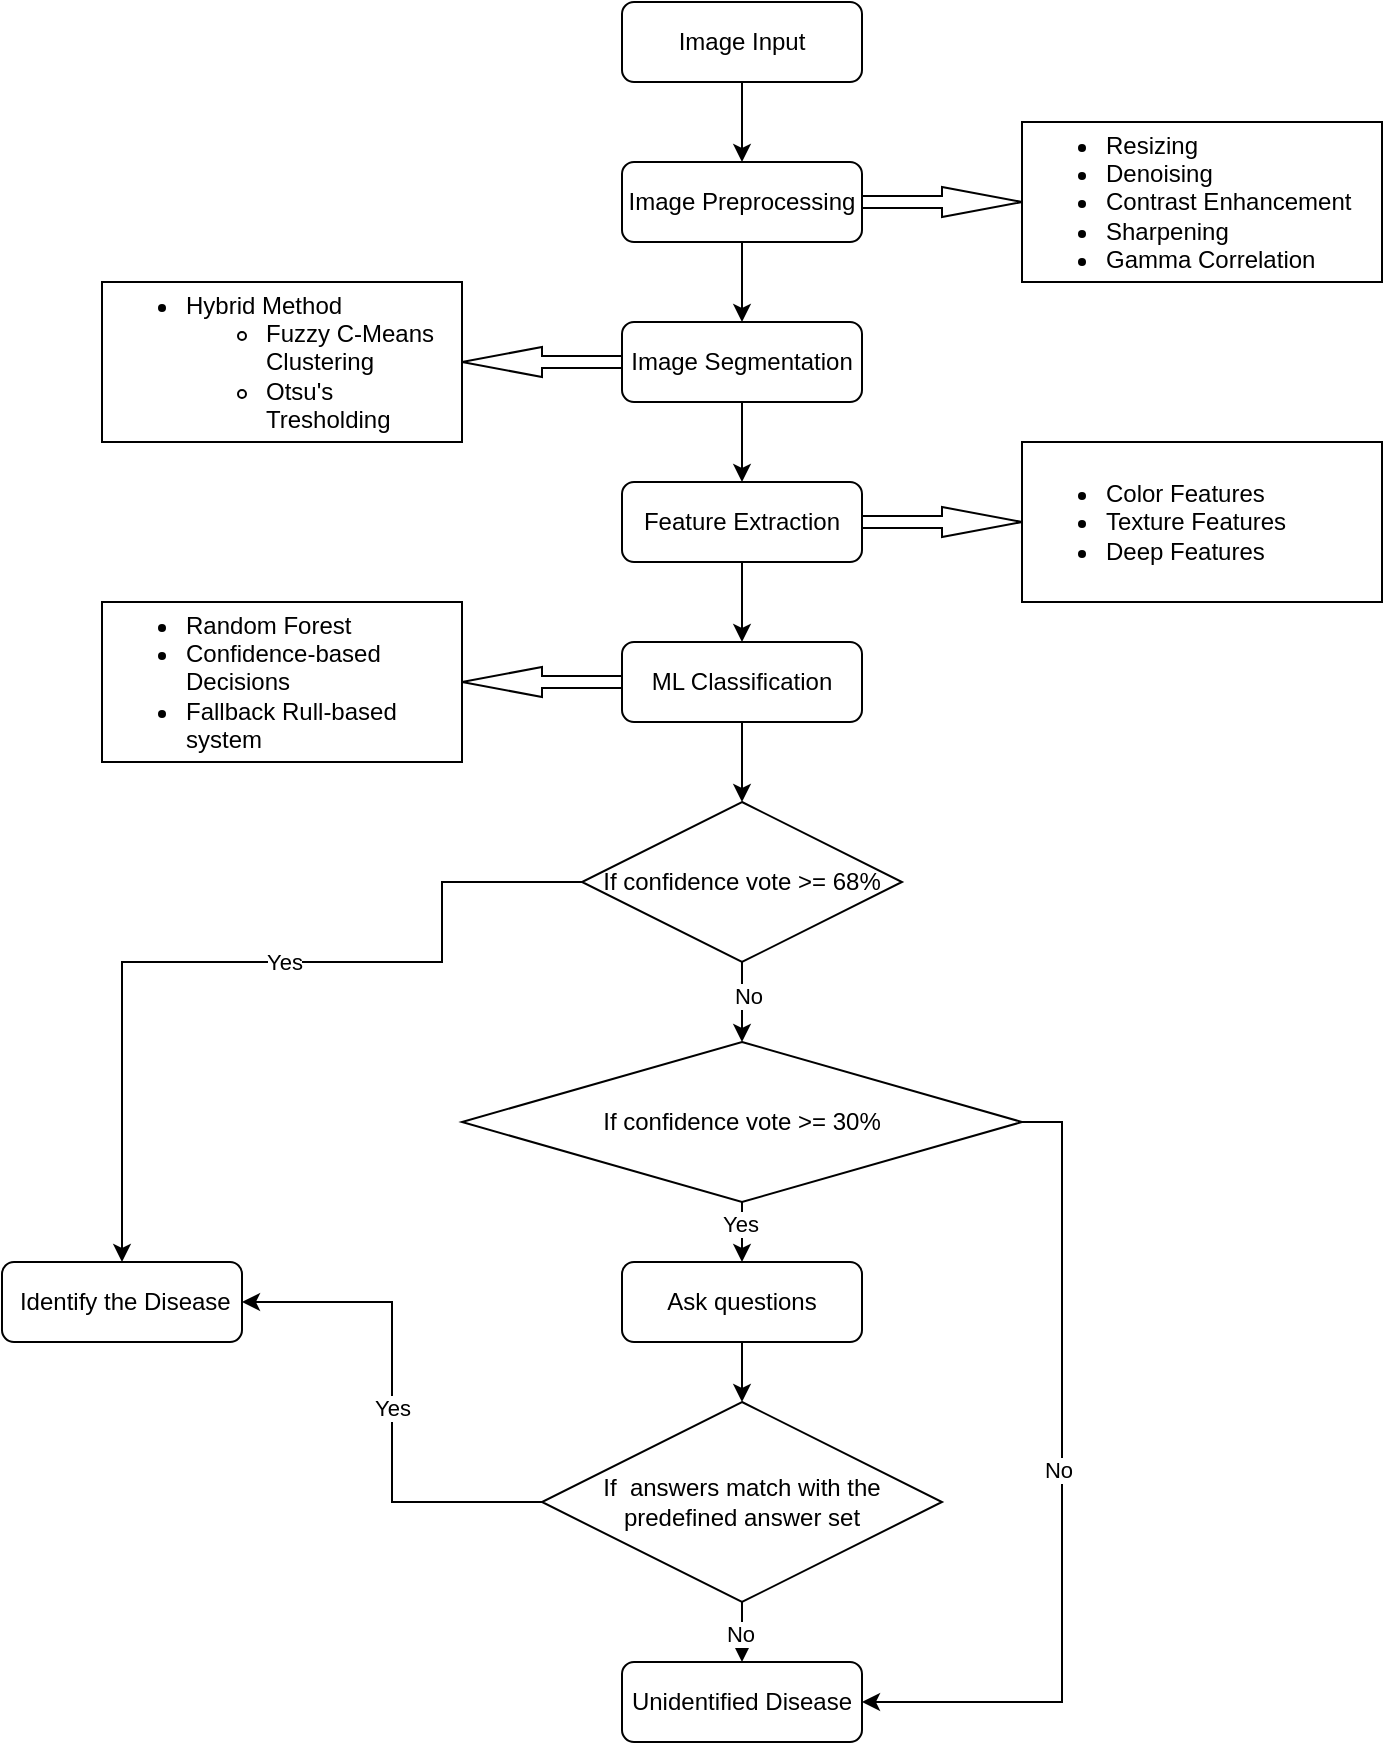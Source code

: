 <mxfile version="28.0.6" pages="2">
  <diagram name="Page-1" id="gr4aRQA1Ry37LwUo_Hiq">
    <mxGraphModel dx="1042" dy="535" grid="1" gridSize="10" guides="1" tooltips="1" connect="1" arrows="1" fold="1" page="1" pageScale="1" pageWidth="850" pageHeight="1100" math="0" shadow="0">
      <root>
        <mxCell id="0" />
        <mxCell id="1" parent="0" />
        <mxCell id="4G0LovrCN2Yt_GQHjAdB-3" style="edgeStyle=orthogonalEdgeStyle;rounded=0;orthogonalLoop=1;jettySize=auto;html=1;entryX=0.5;entryY=0;entryDx=0;entryDy=0;" parent="1" source="4G0LovrCN2Yt_GQHjAdB-4" target="4G0LovrCN2Yt_GQHjAdB-14" edge="1">
          <mxGeometry relative="1" as="geometry" />
        </mxCell>
        <mxCell id="4G0LovrCN2Yt_GQHjAdB-4" value="Image Input" style="rounded=1;whiteSpace=wrap;html=1;" parent="1" vertex="1">
          <mxGeometry x="790" y="110" width="120" height="40" as="geometry" />
        </mxCell>
        <mxCell id="4G0LovrCN2Yt_GQHjAdB-13" style="edgeStyle=orthogonalEdgeStyle;rounded=0;orthogonalLoop=1;jettySize=auto;html=1;exitX=0.5;exitY=1;exitDx=0;exitDy=0;entryX=0.5;entryY=0;entryDx=0;entryDy=0;" parent="1" source="4G0LovrCN2Yt_GQHjAdB-14" target="4G0LovrCN2Yt_GQHjAdB-16" edge="1">
          <mxGeometry relative="1" as="geometry" />
        </mxCell>
        <mxCell id="4G0LovrCN2Yt_GQHjAdB-14" value="Image Preprocessing" style="rounded=1;whiteSpace=wrap;html=1;" parent="1" vertex="1">
          <mxGeometry x="790" y="190" width="120" height="40" as="geometry" />
        </mxCell>
        <mxCell id="4G0LovrCN2Yt_GQHjAdB-15" style="edgeStyle=orthogonalEdgeStyle;rounded=0;orthogonalLoop=1;jettySize=auto;html=1;exitX=0.5;exitY=1;exitDx=0;exitDy=0;entryX=0.5;entryY=0;entryDx=0;entryDy=0;" parent="1" source="4G0LovrCN2Yt_GQHjAdB-16" target="4G0LovrCN2Yt_GQHjAdB-18" edge="1">
          <mxGeometry relative="1" as="geometry" />
        </mxCell>
        <mxCell id="4G0LovrCN2Yt_GQHjAdB-16" value="Image Segmentation" style="rounded=1;whiteSpace=wrap;html=1;" parent="1" vertex="1">
          <mxGeometry x="790" y="270" width="120" height="40" as="geometry" />
        </mxCell>
        <mxCell id="4G0LovrCN2Yt_GQHjAdB-17" style="edgeStyle=orthogonalEdgeStyle;rounded=0;orthogonalLoop=1;jettySize=auto;html=1;exitX=0.5;exitY=1;exitDx=0;exitDy=0;entryX=0.5;entryY=0;entryDx=0;entryDy=0;" parent="1" source="4G0LovrCN2Yt_GQHjAdB-18" target="4G0LovrCN2Yt_GQHjAdB-20" edge="1">
          <mxGeometry relative="1" as="geometry" />
        </mxCell>
        <mxCell id="4G0LovrCN2Yt_GQHjAdB-18" value="Feature Extraction" style="rounded=1;whiteSpace=wrap;html=1;" parent="1" vertex="1">
          <mxGeometry x="790" y="350" width="120" height="40" as="geometry" />
        </mxCell>
        <mxCell id="4G0LovrCN2Yt_GQHjAdB-19" style="edgeStyle=orthogonalEdgeStyle;rounded=0;orthogonalLoop=1;jettySize=auto;html=1;exitX=0.5;exitY=1;exitDx=0;exitDy=0;entryX=0.5;entryY=0;entryDx=0;entryDy=0;" parent="1" source="4G0LovrCN2Yt_GQHjAdB-20" target="4G0LovrCN2Yt_GQHjAdB-30" edge="1">
          <mxGeometry relative="1" as="geometry" />
        </mxCell>
        <mxCell id="4G0LovrCN2Yt_GQHjAdB-20" value="ML Classification" style="rounded=1;whiteSpace=wrap;html=1;" parent="1" vertex="1">
          <mxGeometry x="790" y="430" width="120" height="40" as="geometry" />
        </mxCell>
        <mxCell id="4G0LovrCN2Yt_GQHjAdB-26" style="edgeStyle=orthogonalEdgeStyle;rounded=0;orthogonalLoop=1;jettySize=auto;html=1;exitX=0;exitY=0.5;exitDx=0;exitDy=0;entryX=0.5;entryY=0;entryDx=0;entryDy=0;" parent="1" source="4G0LovrCN2Yt_GQHjAdB-30" target="4G0LovrCN2Yt_GQHjAdB-39" edge="1">
          <mxGeometry relative="1" as="geometry">
            <Array as="points">
              <mxPoint x="700" y="550" />
              <mxPoint x="700" y="590" />
              <mxPoint x="540" y="590" />
            </Array>
          </mxGeometry>
        </mxCell>
        <mxCell id="4G0LovrCN2Yt_GQHjAdB-27" value="Yes" style="edgeLabel;html=1;align=center;verticalAlign=middle;resizable=0;points=[];" parent="4G0LovrCN2Yt_GQHjAdB-26" vertex="1" connectable="0">
          <mxGeometry x="-0.099" relative="1" as="geometry">
            <mxPoint as="offset" />
          </mxGeometry>
        </mxCell>
        <mxCell id="4G0LovrCN2Yt_GQHjAdB-28" style="edgeStyle=orthogonalEdgeStyle;rounded=0;orthogonalLoop=1;jettySize=auto;html=1;exitX=0.5;exitY=1;exitDx=0;exitDy=0;entryX=0.5;entryY=0;entryDx=0;entryDy=0;" parent="1" source="4G0LovrCN2Yt_GQHjAdB-44" target="4G0LovrCN2Yt_GQHjAdB-32" edge="1">
          <mxGeometry relative="1" as="geometry" />
        </mxCell>
        <mxCell id="4G0LovrCN2Yt_GQHjAdB-29" value="Yes" style="edgeLabel;html=1;align=center;verticalAlign=middle;resizable=0;points=[];" parent="4G0LovrCN2Yt_GQHjAdB-28" vertex="1" connectable="0">
          <mxGeometry x="-0.278" y="-1" relative="1" as="geometry">
            <mxPoint as="offset" />
          </mxGeometry>
        </mxCell>
        <mxCell id="4G0LovrCN2Yt_GQHjAdB-30" value="If confidence vote &amp;gt;= 68%" style="rhombus;whiteSpace=wrap;html=1;" parent="1" vertex="1">
          <mxGeometry x="770" y="510" width="160" height="80" as="geometry" />
        </mxCell>
        <mxCell id="4G0LovrCN2Yt_GQHjAdB-31" style="edgeStyle=orthogonalEdgeStyle;rounded=0;orthogonalLoop=1;jettySize=auto;html=1;exitX=0.5;exitY=1;exitDx=0;exitDy=0;entryX=0.5;entryY=0;entryDx=0;entryDy=0;" parent="1" source="4G0LovrCN2Yt_GQHjAdB-32" target="4G0LovrCN2Yt_GQHjAdB-37" edge="1">
          <mxGeometry relative="1" as="geometry" />
        </mxCell>
        <mxCell id="4G0LovrCN2Yt_GQHjAdB-32" value="Ask questions" style="rounded=1;whiteSpace=wrap;html=1;" parent="1" vertex="1">
          <mxGeometry x="790" y="740" width="120" height="40" as="geometry" />
        </mxCell>
        <mxCell id="4G0LovrCN2Yt_GQHjAdB-33" style="edgeStyle=orthogonalEdgeStyle;rounded=0;orthogonalLoop=1;jettySize=auto;html=1;entryX=1;entryY=0.5;entryDx=0;entryDy=0;" parent="1" source="4G0LovrCN2Yt_GQHjAdB-37" target="4G0LovrCN2Yt_GQHjAdB-39" edge="1">
          <mxGeometry relative="1" as="geometry" />
        </mxCell>
        <mxCell id="4G0LovrCN2Yt_GQHjAdB-34" value="Yes" style="edgeLabel;html=1;align=center;verticalAlign=middle;resizable=0;points=[];" parent="4G0LovrCN2Yt_GQHjAdB-33" vertex="1" connectable="0">
          <mxGeometry x="-0.023" relative="1" as="geometry">
            <mxPoint as="offset" />
          </mxGeometry>
        </mxCell>
        <mxCell id="4G0LovrCN2Yt_GQHjAdB-35" style="edgeStyle=orthogonalEdgeStyle;rounded=0;orthogonalLoop=1;jettySize=auto;html=1;exitX=0.5;exitY=1;exitDx=0;exitDy=0;entryX=0.5;entryY=0;entryDx=0;entryDy=0;" parent="1" source="4G0LovrCN2Yt_GQHjAdB-37" target="4G0LovrCN2Yt_GQHjAdB-38" edge="1">
          <mxGeometry relative="1" as="geometry" />
        </mxCell>
        <mxCell id="4G0LovrCN2Yt_GQHjAdB-36" value="No" style="edgeLabel;html=1;align=center;verticalAlign=middle;resizable=0;points=[];" parent="4G0LovrCN2Yt_GQHjAdB-35" vertex="1" connectable="0">
          <mxGeometry x="0.03" y="-1" relative="1" as="geometry">
            <mxPoint as="offset" />
          </mxGeometry>
        </mxCell>
        <mxCell id="4G0LovrCN2Yt_GQHjAdB-37" value="If&amp;nbsp; answers match with the predefined answer set" style="rhombus;whiteSpace=wrap;html=1;" parent="1" vertex="1">
          <mxGeometry x="750" y="810" width="200" height="100" as="geometry" />
        </mxCell>
        <mxCell id="4G0LovrCN2Yt_GQHjAdB-38" value="Unidentified Disease" style="rounded=1;whiteSpace=wrap;html=1;" parent="1" vertex="1">
          <mxGeometry x="790" y="940" width="120" height="40" as="geometry" />
        </mxCell>
        <mxCell id="4G0LovrCN2Yt_GQHjAdB-39" value="&amp;nbsp;Identify the Disease" style="rounded=1;whiteSpace=wrap;html=1;" parent="1" vertex="1">
          <mxGeometry x="480" y="740" width="120" height="40" as="geometry" />
        </mxCell>
        <mxCell id="4G0LovrCN2Yt_GQHjAdB-40" value="" style="edgeStyle=orthogonalEdgeStyle;rounded=0;orthogonalLoop=1;jettySize=auto;html=1;exitX=0.5;exitY=1;exitDx=0;exitDy=0;entryX=0.5;entryY=0;entryDx=0;entryDy=0;" parent="1" source="4G0LovrCN2Yt_GQHjAdB-30" target="4G0LovrCN2Yt_GQHjAdB-44" edge="1">
          <mxGeometry relative="1" as="geometry">
            <mxPoint x="850" y="590" as="sourcePoint" />
            <mxPoint x="850" y="740" as="targetPoint" />
          </mxGeometry>
        </mxCell>
        <mxCell id="4G0LovrCN2Yt_GQHjAdB-41" value="No" style="edgeLabel;html=1;align=center;verticalAlign=middle;resizable=0;points=[];" parent="4G0LovrCN2Yt_GQHjAdB-40" vertex="1" connectable="0">
          <mxGeometry x="-0.17" y="3" relative="1" as="geometry">
            <mxPoint as="offset" />
          </mxGeometry>
        </mxCell>
        <mxCell id="4G0LovrCN2Yt_GQHjAdB-42" style="edgeStyle=orthogonalEdgeStyle;rounded=0;orthogonalLoop=1;jettySize=auto;html=1;entryX=1;entryY=0.5;entryDx=0;entryDy=0;exitX=1;exitY=0.5;exitDx=0;exitDy=0;" parent="1" source="4G0LovrCN2Yt_GQHjAdB-44" target="4G0LovrCN2Yt_GQHjAdB-38" edge="1">
          <mxGeometry relative="1" as="geometry" />
        </mxCell>
        <mxCell id="4G0LovrCN2Yt_GQHjAdB-43" value="No" style="edgeLabel;html=1;align=center;verticalAlign=middle;resizable=0;points=[];" parent="4G0LovrCN2Yt_GQHjAdB-42" vertex="1" connectable="0">
          <mxGeometry x="-0.057" y="-2" relative="1" as="geometry">
            <mxPoint as="offset" />
          </mxGeometry>
        </mxCell>
        <mxCell id="4G0LovrCN2Yt_GQHjAdB-44" value="&lt;div&gt;If confidence vote &amp;gt;= 30%&lt;/div&gt;" style="rhombus;whiteSpace=wrap;html=1;" parent="1" vertex="1">
          <mxGeometry x="710" y="630" width="280" height="80" as="geometry" />
        </mxCell>
        <mxCell id="4G0LovrCN2Yt_GQHjAdB-52" value="" style="html=1;shadow=0;dashed=0;align=center;verticalAlign=middle;shape=mxgraph.arrows2.arrow;dy=0.6;dx=40;notch=0;" parent="1" vertex="1">
          <mxGeometry x="910" y="202.5" width="80" height="15" as="geometry" />
        </mxCell>
        <mxCell id="4G0LovrCN2Yt_GQHjAdB-53" value="" style="html=1;shadow=0;dashed=0;align=center;verticalAlign=middle;shape=mxgraph.arrows2.arrow;dy=0.6;dx=40;notch=0;direction=west;" parent="1" vertex="1">
          <mxGeometry x="710" y="442.5" width="80" height="15" as="geometry" />
        </mxCell>
        <mxCell id="4G0LovrCN2Yt_GQHjAdB-54" value="" style="html=1;shadow=0;dashed=0;align=center;verticalAlign=middle;shape=mxgraph.arrows2.arrow;dy=0.6;dx=40;notch=0;direction=west;" parent="1" vertex="1">
          <mxGeometry x="710" y="282.5" width="80" height="15" as="geometry" />
        </mxCell>
        <mxCell id="4G0LovrCN2Yt_GQHjAdB-55" value="" style="html=1;shadow=0;dashed=0;align=center;verticalAlign=middle;shape=mxgraph.arrows2.arrow;dy=0.6;dx=40;notch=0;" parent="1" vertex="1">
          <mxGeometry x="910" y="362.5" width="80" height="15" as="geometry" />
        </mxCell>
        <mxCell id="4G0LovrCN2Yt_GQHjAdB-56" value="&lt;ul&gt;&lt;li&gt;Resizing&lt;/li&gt;&lt;li&gt;Denoising&lt;/li&gt;&lt;li&gt;Contrast Enhancement&lt;/li&gt;&lt;li&gt;Sharpening&lt;/li&gt;&lt;li&gt;Gamma Correlation&lt;/li&gt;&lt;/ul&gt;" style="rounded=0;whiteSpace=wrap;html=1;align=left;" parent="1" vertex="1">
          <mxGeometry x="990" y="170" width="180" height="80" as="geometry" />
        </mxCell>
        <mxCell id="4G0LovrCN2Yt_GQHjAdB-58" value="&lt;ul&gt;&lt;li&gt;Random Forest&lt;/li&gt;&lt;li&gt;Confidence-based Decisions&lt;/li&gt;&lt;li&gt;Fallback Rull-based system&lt;/li&gt;&lt;/ul&gt;" style="rounded=0;whiteSpace=wrap;html=1;align=left;" parent="1" vertex="1">
          <mxGeometry x="530" y="410" width="180" height="80" as="geometry" />
        </mxCell>
        <mxCell id="4G0LovrCN2Yt_GQHjAdB-59" value="&lt;ul&gt;&lt;li&gt;Hybrid Method&lt;/li&gt;&lt;ul&gt;&lt;li&gt;Fuzzy C-Means Clustering&lt;/li&gt;&lt;li&gt;Otsu&#39;s Tresholding&lt;/li&gt;&lt;/ul&gt;&lt;/ul&gt;" style="rounded=0;whiteSpace=wrap;html=1;align=left;" parent="1" vertex="1">
          <mxGeometry x="530" y="250" width="180" height="80" as="geometry" />
        </mxCell>
        <mxCell id="4G0LovrCN2Yt_GQHjAdB-60" value="&lt;ul&gt;&lt;li&gt;Color Features&lt;/li&gt;&lt;li&gt;Texture Features&lt;/li&gt;&lt;li&gt;Deep Features&lt;/li&gt;&lt;/ul&gt;" style="rounded=0;whiteSpace=wrap;html=1;align=left;" parent="1" vertex="1">
          <mxGeometry x="990" y="330" width="180" height="80" as="geometry" />
        </mxCell>
      </root>
    </mxGraphModel>
  </diagram>
  <diagram id="bEIyyHefuxjVfG3H0EUK" name="Page-2">
    <mxGraphModel dx="1042" dy="535" grid="1" gridSize="10" guides="1" tooltips="1" connect="1" arrows="1" fold="1" page="1" pageScale="1" pageWidth="850" pageHeight="1100" math="0" shadow="0">
      <root>
        <mxCell id="0" />
        <mxCell id="1" parent="0" />
        <mxCell id="qIphWISAhspEy-eakopy-8" value="" style="edgeStyle=orthogonalEdgeStyle;rounded=0;orthogonalLoop=1;jettySize=auto;html=1;" edge="1" parent="1" source="rBmWavwgrcl2648ARf8u-1" target="rBmWavwgrcl2648ARf8u-2">
          <mxGeometry relative="1" as="geometry" />
        </mxCell>
        <mxCell id="rBmWavwgrcl2648ARf8u-1" value="Text input" style="rounded=0;whiteSpace=wrap;html=1;" vertex="1" parent="1">
          <mxGeometry x="350" y="30" width="120" height="60" as="geometry" />
        </mxCell>
        <mxCell id="qIphWISAhspEy-eakopy-9" value="" style="edgeStyle=orthogonalEdgeStyle;rounded=0;orthogonalLoop=1;jettySize=auto;html=1;" edge="1" parent="1" source="rBmWavwgrcl2648ARf8u-2" target="rBmWavwgrcl2648ARf8u-6">
          <mxGeometry relative="1" as="geometry" />
        </mxCell>
        <mxCell id="rBmWavwgrcl2648ARf8u-2" value="Text preprocessing" style="rounded=0;whiteSpace=wrap;html=1;" vertex="1" parent="1">
          <mxGeometry x="350" y="120" width="120" height="60" as="geometry" />
        </mxCell>
        <mxCell id="qIphWISAhspEy-eakopy-6" value="" style="edgeStyle=orthogonalEdgeStyle;rounded=0;orthogonalLoop=1;jettySize=auto;html=1;" edge="1" parent="1" source="rBmWavwgrcl2648ARf8u-3" target="qIphWISAhspEy-eakopy-2">
          <mxGeometry relative="1" as="geometry" />
        </mxCell>
        <mxCell id="rBmWavwgrcl2648ARf8u-3" value="ML classification&lt;div&gt;&lt;ul&gt;&lt;li&gt;Logistic regression&lt;/li&gt;&lt;li&gt;Predict disease class&lt;/li&gt;&lt;/ul&gt;&lt;/div&gt;" style="rounded=0;whiteSpace=wrap;html=1;align=left;" vertex="1" parent="1">
          <mxGeometry x="330" y="330" width="160" height="80" as="geometry" />
        </mxCell>
        <mxCell id="rBmWavwgrcl2648ARf8u-4" value="Unidentified disease" style="rounded=0;whiteSpace=wrap;html=1;" vertex="1" parent="1">
          <mxGeometry x="80" y="620" width="120" height="60" as="geometry" />
        </mxCell>
        <mxCell id="rBmWavwgrcl2648ARf8u-5" value="Image input" style="rounded=0;whiteSpace=wrap;html=1;" vertex="1" parent="1">
          <mxGeometry x="80" y="340" width="120" height="60" as="geometry" />
        </mxCell>
        <mxCell id="qIphWISAhspEy-eakopy-10" value="" style="edgeStyle=orthogonalEdgeStyle;rounded=0;orthogonalLoop=1;jettySize=auto;html=1;" edge="1" parent="1" source="rBmWavwgrcl2648ARf8u-6" target="rBmWavwgrcl2648ARf8u-3">
          <mxGeometry relative="1" as="geometry" />
        </mxCell>
        <mxCell id="rBmWavwgrcl2648ARf8u-6" value="Feature extraction" style="rounded=0;whiteSpace=wrap;html=1;" vertex="1" parent="1">
          <mxGeometry x="350" y="220" width="120" height="60" as="geometry" />
        </mxCell>
        <mxCell id="rBmWavwgrcl2648ARf8u-7" value="Identify the disease" style="rounded=0;whiteSpace=wrap;html=1;" vertex="1" parent="1">
          <mxGeometry x="640" y="480" width="120" height="60" as="geometry" />
        </mxCell>
        <mxCell id="qIphWISAhspEy-eakopy-4" value="" style="edgeStyle=orthogonalEdgeStyle;rounded=0;orthogonalLoop=1;jettySize=auto;html=1;" edge="1" parent="1" source="qIphWISAhspEy-eakopy-1" target="rBmWavwgrcl2648ARf8u-5">
          <mxGeometry relative="1" as="geometry" />
        </mxCell>
        <mxCell id="qIphWISAhspEy-eakopy-14" value="Yes" style="edgeLabel;html=1;align=center;verticalAlign=middle;resizable=0;points=[];" vertex="1" connectable="0" parent="qIphWISAhspEy-eakopy-4">
          <mxGeometry x="-0.16" y="2" relative="1" as="geometry">
            <mxPoint as="offset" />
          </mxGeometry>
        </mxCell>
        <mxCell id="qIphWISAhspEy-eakopy-5" value="" style="edgeStyle=orthogonalEdgeStyle;rounded=0;orthogonalLoop=1;jettySize=auto;html=1;" edge="1" parent="1" source="qIphWISAhspEy-eakopy-1" target="rBmWavwgrcl2648ARf8u-4">
          <mxGeometry relative="1" as="geometry" />
        </mxCell>
        <mxCell id="qIphWISAhspEy-eakopy-15" value="No" style="edgeLabel;html=1;align=center;verticalAlign=middle;resizable=0;points=[];" vertex="1" connectable="0" parent="qIphWISAhspEy-eakopy-5">
          <mxGeometry x="-0.183" y="-2" relative="1" as="geometry">
            <mxPoint as="offset" />
          </mxGeometry>
        </mxCell>
        <mxCell id="qIphWISAhspEy-eakopy-1" value="If confidence vote &amp;gt;= 28%" style="rhombus;whiteSpace=wrap;html=1;" vertex="1" parent="1">
          <mxGeometry x="60" y="470" width="160" height="80" as="geometry" />
        </mxCell>
        <mxCell id="qIphWISAhspEy-eakopy-7" style="edgeStyle=orthogonalEdgeStyle;rounded=0;orthogonalLoop=1;jettySize=auto;html=1;entryX=0;entryY=0.5;entryDx=0;entryDy=0;" edge="1" parent="1" source="qIphWISAhspEy-eakopy-2" target="rBmWavwgrcl2648ARf8u-7">
          <mxGeometry relative="1" as="geometry" />
        </mxCell>
        <mxCell id="qIphWISAhspEy-eakopy-12" value="Yes" style="edgeLabel;html=1;align=center;verticalAlign=middle;resizable=0;points=[];" vertex="1" connectable="0" parent="qIphWISAhspEy-eakopy-7">
          <mxGeometry x="0.125" y="4" relative="1" as="geometry">
            <mxPoint as="offset" />
          </mxGeometry>
        </mxCell>
        <mxCell id="qIphWISAhspEy-eakopy-11" value="" style="edgeStyle=orthogonalEdgeStyle;rounded=0;orthogonalLoop=1;jettySize=auto;html=1;" edge="1" parent="1" source="qIphWISAhspEy-eakopy-2" target="qIphWISAhspEy-eakopy-1">
          <mxGeometry relative="1" as="geometry" />
        </mxCell>
        <mxCell id="qIphWISAhspEy-eakopy-13" value="No" style="edgeLabel;html=1;align=center;verticalAlign=middle;resizable=0;points=[];" vertex="1" connectable="0" parent="qIphWISAhspEy-eakopy-11">
          <mxGeometry x="0.102" y="1" relative="1" as="geometry">
            <mxPoint as="offset" />
          </mxGeometry>
        </mxCell>
        <mxCell id="qIphWISAhspEy-eakopy-2" value="If confidence vote &amp;gt;= 69%" style="rhombus;whiteSpace=wrap;html=1;" vertex="1" parent="1">
          <mxGeometry x="330" y="470" width="160" height="80" as="geometry" />
        </mxCell>
        <mxCell id="qIphWISAhspEy-eakopy-16" value="" style="shape=flexArrow;endArrow=classic;html=1;rounded=0;" edge="1" parent="1">
          <mxGeometry width="50" height="50" relative="1" as="geometry">
            <mxPoint x="530" y="59.5" as="sourcePoint" />
            <mxPoint x="470" y="59.5" as="targetPoint" />
          </mxGeometry>
        </mxCell>
        <mxCell id="qIphWISAhspEy-eakopy-17" value="Translation module output" style="text;html=1;align=center;verticalAlign=middle;resizable=0;points=[];autosize=1;strokeColor=none;fillColor=none;" vertex="1" parent="1">
          <mxGeometry x="530" y="45" width="160" height="30" as="geometry" />
        </mxCell>
        <mxCell id="qIphWISAhspEy-eakopy-20" value="&lt;span style=&quot;text-wrap-mode: nowrap;&quot;&gt;Unicode normalization&lt;/span&gt;&lt;br style=&quot;text-wrap-mode: nowrap;&quot;&gt;&lt;div style=&quot;text-wrap-mode: nowrap;&quot;&gt;Punctuation removal&lt;/div&gt;&lt;div style=&quot;text-wrap-mode: nowrap;&quot;&gt;Lower casing&lt;/div&gt;&lt;div style=&quot;text-wrap-mode: nowrap;&quot;&gt;Tokenization&lt;/div&gt;" style="rounded=0;whiteSpace=wrap;html=1;align=left;" vertex="1" parent="1">
          <mxGeometry x="540" y="115" width="140" height="70" as="geometry" />
        </mxCell>
        <mxCell id="qIphWISAhspEy-eakopy-21" value="&lt;span style=&quot;text-wrap-mode: nowrap;&quot;&gt;TF-IDF&lt;/span&gt;&lt;div style=&quot;text-wrap-mode: nowrap;&quot;&gt;Vectorization&lt;/div&gt;" style="rounded=0;whiteSpace=wrap;html=1;align=left;" vertex="1" parent="1">
          <mxGeometry x="570" y="230" width="80" height="40" as="geometry" />
        </mxCell>
        <mxCell id="qIphWISAhspEy-eakopy-22" value="" style="shape=flexArrow;endArrow=classic;html=1;rounded=0;entryX=1;entryY=0.5;entryDx=0;entryDy=0;" edge="1" parent="1" target="rBmWavwgrcl2648ARf8u-6">
          <mxGeometry width="50" height="50" relative="1" as="geometry">
            <mxPoint x="570" y="249.5" as="sourcePoint" />
            <mxPoint x="510" y="249.5" as="targetPoint" />
          </mxGeometry>
        </mxCell>
        <mxCell id="qIphWISAhspEy-eakopy-23" value="" style="shape=flexArrow;endArrow=classic;html=1;rounded=0;entryX=1;entryY=0.5;entryDx=0;entryDy=0;" edge="1" parent="1" target="rBmWavwgrcl2648ARf8u-2">
          <mxGeometry width="50" height="50" relative="1" as="geometry">
            <mxPoint x="540" y="149.5" as="sourcePoint" />
            <mxPoint x="480" y="149.5" as="targetPoint" />
          </mxGeometry>
        </mxCell>
      </root>
    </mxGraphModel>
  </diagram>
</mxfile>
